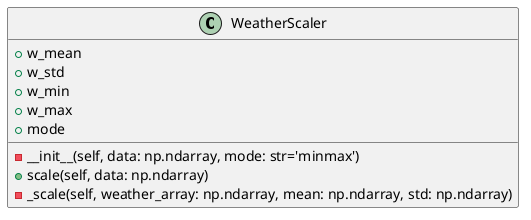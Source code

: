 @startuml
class WeatherScaler {
  +w_mean
  +w_std
  +w_min
  +w_max
  +mode
  -__init__(self, data: np.ndarray, mode: str='minmax')
  +scale(self, data: np.ndarray)
  -_scale(self, weather_array: np.ndarray, mean: np.ndarray, std: np.ndarray)
}

@enduml
